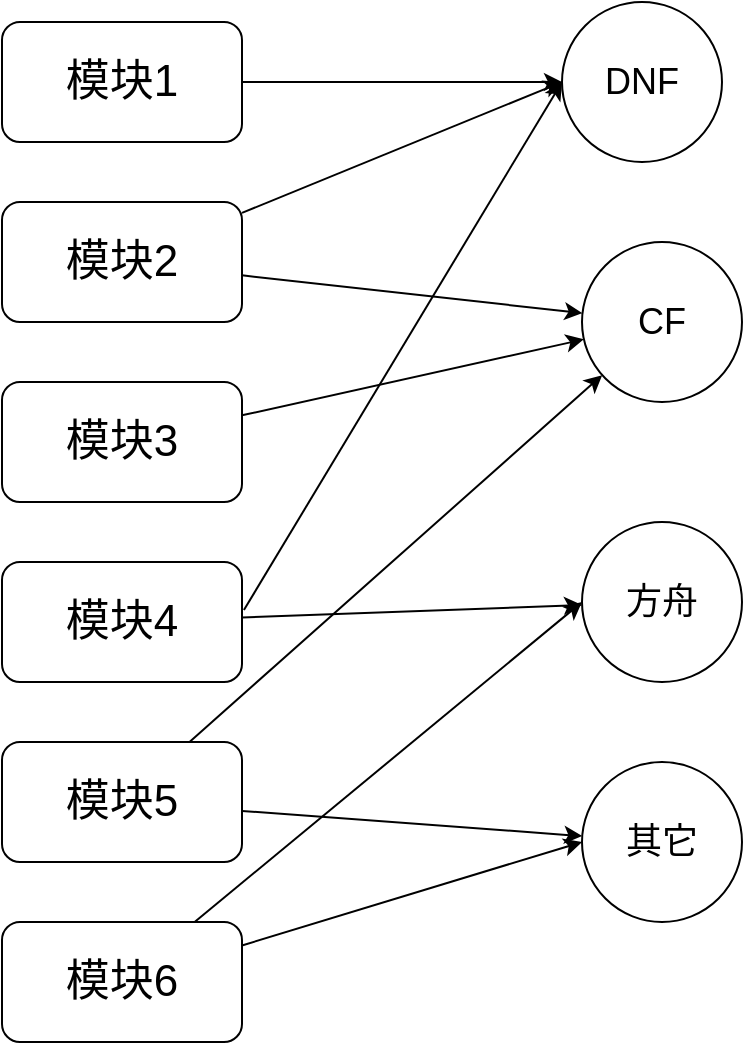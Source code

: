 <mxfile version="21.2.1" type="github">
  <diagram name="第 1 页" id="SBkonECNfMfaQxSBXWjp">
    <mxGraphModel dx="1242" dy="795" grid="1" gridSize="10" guides="1" tooltips="1" connect="1" arrows="1" fold="1" page="1" pageScale="1" pageWidth="827" pageHeight="1169" math="0" shadow="0">
      <root>
        <mxCell id="0" />
        <mxCell id="1" parent="0" />
        <mxCell id="b3GaM0LYVKQ_tWfH-l0S-12" style="edgeStyle=orthogonalEdgeStyle;rounded=0;orthogonalLoop=1;jettySize=auto;html=1;entryX=0;entryY=0.5;entryDx=0;entryDy=0;" edge="1" parent="1" source="b3GaM0LYVKQ_tWfH-l0S-1" target="b3GaM0LYVKQ_tWfH-l0S-2">
          <mxGeometry relative="1" as="geometry" />
        </mxCell>
        <mxCell id="b3GaM0LYVKQ_tWfH-l0S-1" value="&lt;font style=&quot;font-size: 22px;&quot;&gt;模块1&lt;/font&gt;" style="rounded=1;whiteSpace=wrap;html=1;" vertex="1" parent="1">
          <mxGeometry x="160" y="150" width="120" height="60" as="geometry" />
        </mxCell>
        <mxCell id="b3GaM0LYVKQ_tWfH-l0S-2" value="DNF" style="ellipse;whiteSpace=wrap;html=1;aspect=fixed;fontSize=18;" vertex="1" parent="1">
          <mxGeometry x="440" y="140" width="80" height="80" as="geometry" />
        </mxCell>
        <mxCell id="b3GaM0LYVKQ_tWfH-l0S-3" value="CF" style="ellipse;whiteSpace=wrap;html=1;aspect=fixed;fontSize=18;" vertex="1" parent="1">
          <mxGeometry x="450" y="260" width="80" height="80" as="geometry" />
        </mxCell>
        <mxCell id="b3GaM0LYVKQ_tWfH-l0S-4" value="方舟" style="ellipse;whiteSpace=wrap;html=1;aspect=fixed;fontSize=18;" vertex="1" parent="1">
          <mxGeometry x="450" y="400" width="80" height="80" as="geometry" />
        </mxCell>
        <mxCell id="b3GaM0LYVKQ_tWfH-l0S-5" value="其它" style="ellipse;whiteSpace=wrap;html=1;aspect=fixed;fontSize=18;" vertex="1" parent="1">
          <mxGeometry x="450" y="520" width="80" height="80" as="geometry" />
        </mxCell>
        <mxCell id="b3GaM0LYVKQ_tWfH-l0S-13" style="rounded=0;orthogonalLoop=1;jettySize=auto;html=1;entryX=0;entryY=0.5;entryDx=0;entryDy=0;" edge="1" parent="1" source="b3GaM0LYVKQ_tWfH-l0S-7" target="b3GaM0LYVKQ_tWfH-l0S-2">
          <mxGeometry relative="1" as="geometry" />
        </mxCell>
        <mxCell id="b3GaM0LYVKQ_tWfH-l0S-14" style="rounded=0;orthogonalLoop=1;jettySize=auto;html=1;" edge="1" parent="1" source="b3GaM0LYVKQ_tWfH-l0S-7" target="b3GaM0LYVKQ_tWfH-l0S-3">
          <mxGeometry relative="1" as="geometry" />
        </mxCell>
        <mxCell id="b3GaM0LYVKQ_tWfH-l0S-7" value="&lt;span style=&quot;font-size: 22px;&quot;&gt;模块2&lt;/span&gt;" style="rounded=1;whiteSpace=wrap;html=1;" vertex="1" parent="1">
          <mxGeometry x="160" y="240" width="120" height="60" as="geometry" />
        </mxCell>
        <mxCell id="b3GaM0LYVKQ_tWfH-l0S-15" style="rounded=0;orthogonalLoop=1;jettySize=auto;html=1;" edge="1" parent="1" source="b3GaM0LYVKQ_tWfH-l0S-8" target="b3GaM0LYVKQ_tWfH-l0S-3">
          <mxGeometry relative="1" as="geometry" />
        </mxCell>
        <mxCell id="b3GaM0LYVKQ_tWfH-l0S-8" value="&lt;span style=&quot;font-size: 22px;&quot;&gt;模块3&lt;/span&gt;" style="rounded=1;whiteSpace=wrap;html=1;" vertex="1" parent="1">
          <mxGeometry x="160" y="330" width="120" height="60" as="geometry" />
        </mxCell>
        <mxCell id="b3GaM0LYVKQ_tWfH-l0S-16" style="rounded=0;orthogonalLoop=1;jettySize=auto;html=1;entryX=0;entryY=0.5;entryDx=0;entryDy=0;exitX=1.008;exitY=0.4;exitDx=0;exitDy=0;exitPerimeter=0;" edge="1" parent="1" source="b3GaM0LYVKQ_tWfH-l0S-9" target="b3GaM0LYVKQ_tWfH-l0S-2">
          <mxGeometry relative="1" as="geometry" />
        </mxCell>
        <mxCell id="b3GaM0LYVKQ_tWfH-l0S-17" style="rounded=0;orthogonalLoop=1;jettySize=auto;html=1;" edge="1" parent="1" source="b3GaM0LYVKQ_tWfH-l0S-9" target="b3GaM0LYVKQ_tWfH-l0S-4">
          <mxGeometry relative="1" as="geometry" />
        </mxCell>
        <mxCell id="b3GaM0LYVKQ_tWfH-l0S-9" value="&lt;span style=&quot;font-size: 22px;&quot;&gt;模块4&lt;/span&gt;" style="rounded=1;whiteSpace=wrap;html=1;" vertex="1" parent="1">
          <mxGeometry x="160" y="420" width="120" height="60" as="geometry" />
        </mxCell>
        <mxCell id="b3GaM0LYVKQ_tWfH-l0S-18" style="rounded=0;orthogonalLoop=1;jettySize=auto;html=1;" edge="1" parent="1" source="b3GaM0LYVKQ_tWfH-l0S-10" target="b3GaM0LYVKQ_tWfH-l0S-3">
          <mxGeometry relative="1" as="geometry" />
        </mxCell>
        <mxCell id="b3GaM0LYVKQ_tWfH-l0S-19" style="rounded=0;orthogonalLoop=1;jettySize=auto;html=1;" edge="1" parent="1" source="b3GaM0LYVKQ_tWfH-l0S-10" target="b3GaM0LYVKQ_tWfH-l0S-5">
          <mxGeometry relative="1" as="geometry" />
        </mxCell>
        <mxCell id="b3GaM0LYVKQ_tWfH-l0S-10" value="&lt;span style=&quot;font-size: 22px;&quot;&gt;模块5&lt;/span&gt;" style="rounded=1;whiteSpace=wrap;html=1;" vertex="1" parent="1">
          <mxGeometry x="160" y="510" width="120" height="60" as="geometry" />
        </mxCell>
        <mxCell id="b3GaM0LYVKQ_tWfH-l0S-20" style="rounded=0;orthogonalLoop=1;jettySize=auto;html=1;entryX=0;entryY=0.5;entryDx=0;entryDy=0;" edge="1" parent="1" source="b3GaM0LYVKQ_tWfH-l0S-11" target="b3GaM0LYVKQ_tWfH-l0S-5">
          <mxGeometry relative="1" as="geometry" />
        </mxCell>
        <mxCell id="b3GaM0LYVKQ_tWfH-l0S-21" style="rounded=0;orthogonalLoop=1;jettySize=auto;html=1;entryX=0;entryY=0.5;entryDx=0;entryDy=0;" edge="1" parent="1" source="b3GaM0LYVKQ_tWfH-l0S-11" target="b3GaM0LYVKQ_tWfH-l0S-4">
          <mxGeometry relative="1" as="geometry" />
        </mxCell>
        <mxCell id="b3GaM0LYVKQ_tWfH-l0S-11" value="&lt;span style=&quot;font-size: 22px;&quot;&gt;模块6&lt;/span&gt;" style="rounded=1;whiteSpace=wrap;html=1;" vertex="1" parent="1">
          <mxGeometry x="160" y="600" width="120" height="60" as="geometry" />
        </mxCell>
      </root>
    </mxGraphModel>
  </diagram>
</mxfile>
